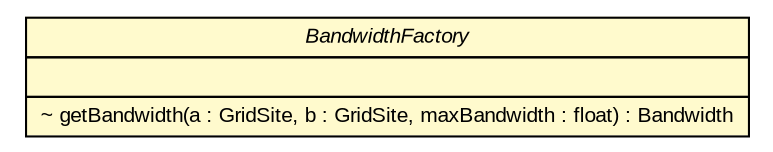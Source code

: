 #!/usr/local/bin/dot
#
# Class diagram 
# Generated by UMLGraph version R5_7_2-3-gee82a7 (http://www.umlgraph.org/)
#

digraph G {
	edge [fontname="arial",fontsize=10,labelfontname="arial",labelfontsize=10];
	node [fontname="arial",fontsize=10,shape=plaintext];
	nodesep=0.25;
	ranksep=0.5;
	// org.edg.data.replication.optorsim.infrastructure.BandwidthFactory
	c2266 [label=<<table title="org.edg.data.replication.optorsim.infrastructure.BandwidthFactory" border="0" cellborder="1" cellspacing="0" cellpadding="2" port="p" bgcolor="lemonChiffon" href="./BandwidthFactory.html">
		<tr><td><table border="0" cellspacing="0" cellpadding="1">
<tr><td align="center" balign="center"><font face="arial italic"> BandwidthFactory </font></td></tr>
		</table></td></tr>
		<tr><td><table border="0" cellspacing="0" cellpadding="1">
<tr><td align="left" balign="left">  </td></tr>
		</table></td></tr>
		<tr><td><table border="0" cellspacing="0" cellpadding="1">
<tr><td align="left" balign="left"> ~ getBandwidth(a : GridSite, b : GridSite, maxBandwidth : float) : Bandwidth </td></tr>
		</table></td></tr>
		</table>>, URL="./BandwidthFactory.html", fontname="arial", fontcolor="black", fontsize=10.0];
}

